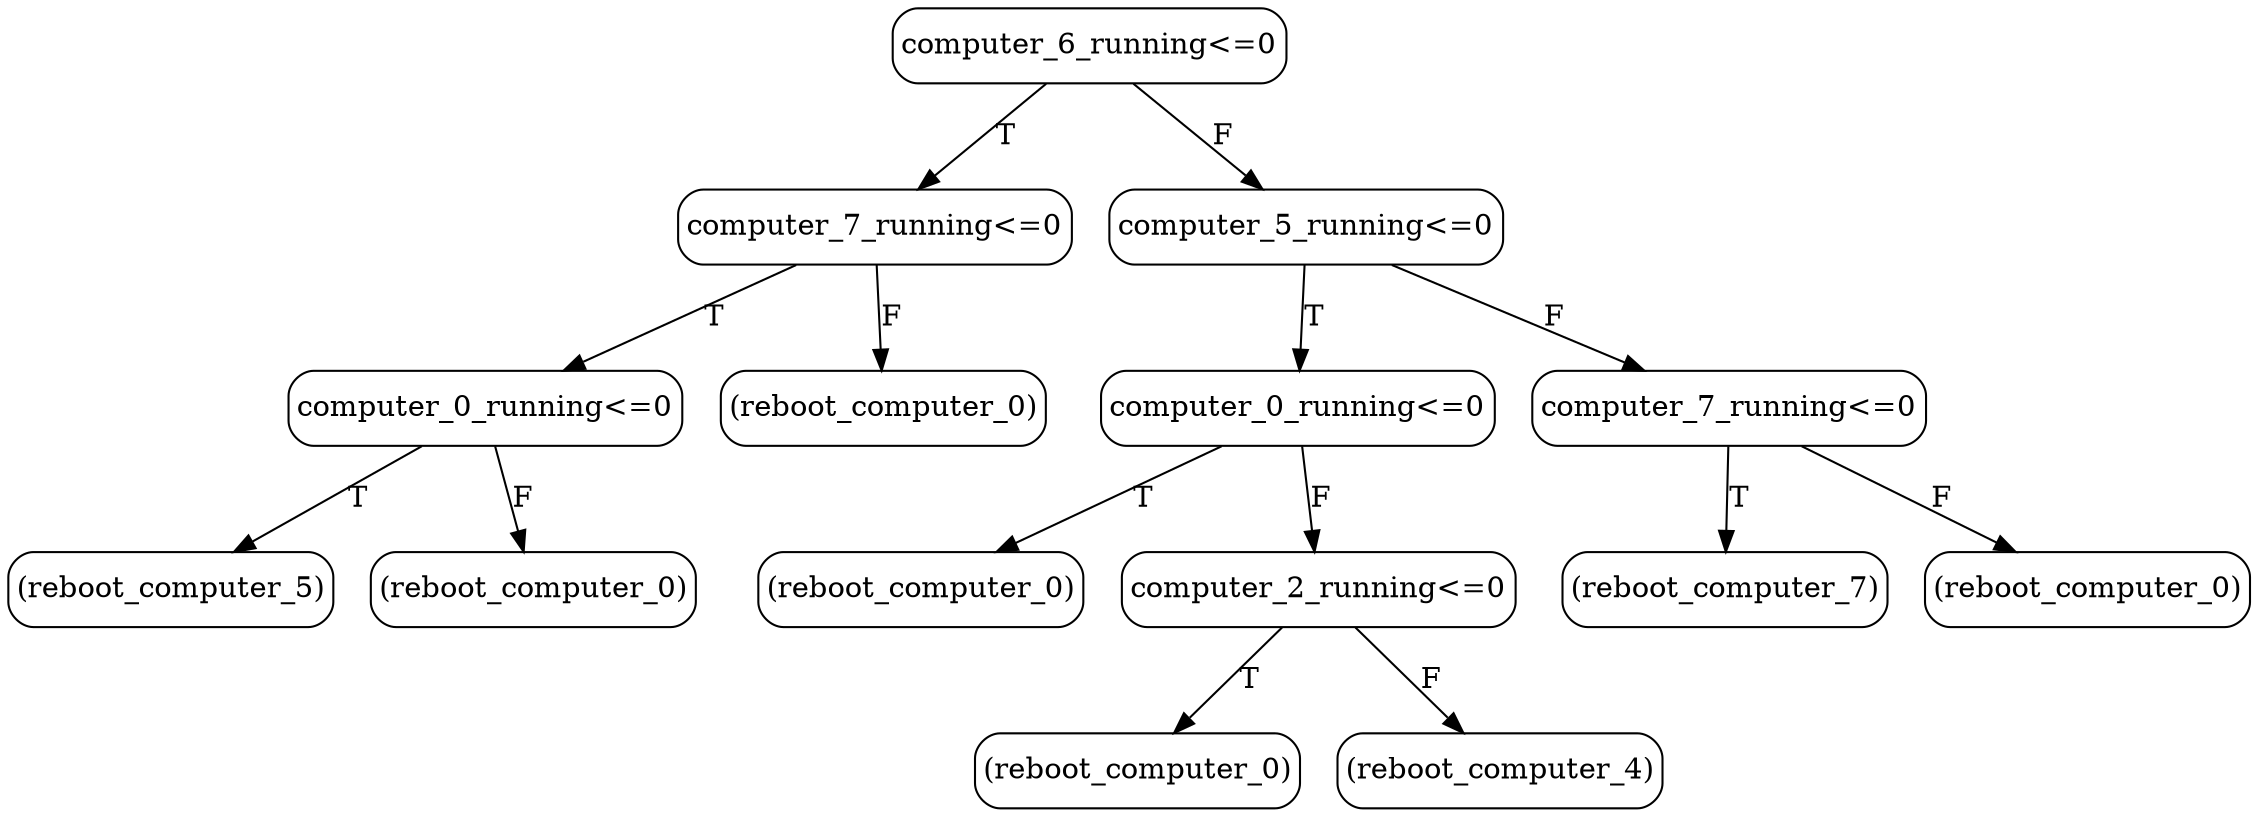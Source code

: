 // decision tree
digraph {
	4 [label="(reboot_computer_5)" margin="0.05,0.05" shape=box style=rounded]
	5 [label="(reboot_computer_0)" margin="0.05,0.05" shape=box style=rounded]
	3 [label="computer_0_running<=0" margin="0.05,0.05" shape=box style=rounded]
	3 -> 4 [label=T]
	3 -> 5 [label=F]
	6 [label="(reboot_computer_0)" margin="0.05,0.05" shape=box style=rounded]
	1 [label="computer_7_running<=0" margin="0.05,0.05" shape=box style=rounded]
	1 -> 3 [label=T]
	1 -> 6 [label=F]
	18 [label="(reboot_computer_0)" margin="0.05,0.05" shape=box style=rounded]
	22 [label="(reboot_computer_0)" margin="0.05,0.05" shape=box style=rounded]
	23 [label="(reboot_computer_4)" margin="0.05,0.05" shape=box style=rounded]
	21 [label="computer_2_running<=0" margin="0.05,0.05" shape=box style=rounded]
	21 -> 22 [label=T]
	21 -> 23 [label=F]
	17 [label="computer_0_running<=0" margin="0.05,0.05" shape=box style=rounded]
	17 -> 18 [label=T]
	17 -> 21 [label=F]
	29 [label="(reboot_computer_7)" margin="0.05,0.05" shape=box style=rounded]
	30 [label="(reboot_computer_0)" margin="0.05,0.05" shape=box style=rounded]
	24 [label="computer_7_running<=0" margin="0.05,0.05" shape=box style=rounded]
	24 -> 29 [label=T]
	24 -> 30 [label=F]
	16 [label="computer_5_running<=0" margin="0.05,0.05" shape=box style=rounded]
	16 -> 17 [label=T]
	16 -> 24 [label=F]
	0 [label="computer_6_running<=0" margin="0.05,0.05" shape=box style=rounded]
	0 -> 1 [label=T]
	0 -> 16 [label=F]
}
